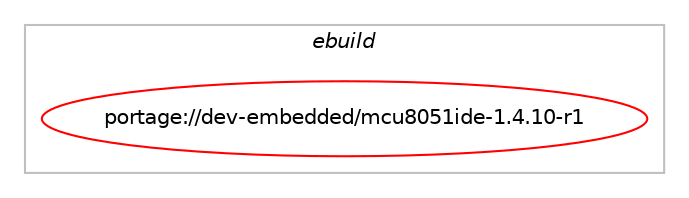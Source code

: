 digraph prolog {

# *************
# Graph options
# *************

newrank=true;
concentrate=true;
compound=true;
graph [rankdir=LR,fontname=Helvetica,fontsize=10,ranksep=1.5];#, ranksep=2.5, nodesep=0.2];
edge  [arrowhead=vee];
node  [fontname=Helvetica,fontsize=10];

# **********
# The ebuild
# **********

subgraph cluster_leftcol {
color=gray;
label=<<i>ebuild</i>>;
id [label="portage://dev-embedded/mcu8051ide-1.4.10-r1", color=red, width=4, href="../dev-embedded/mcu8051ide-1.4.10-r1.svg"];
}

# ****************
# The dependencies
# ****************

subgraph cluster_midcol {
color=gray;
label=<<i>dependencies</i>>;
subgraph cluster_compile {
fillcolor="#eeeeee";
style=filled;
label=<<i>compile</i>>;
# *** BEGIN UNKNOWN DEPENDENCY TYPE (TODO) ***
# id -> equal(package_dependency(portage://dev-embedded/mcu8051ide-1.4.10-r1,install,no,app-text,doxygen,greaterequal,[1.7,,,1.7],[],[]))
# *** END UNKNOWN DEPENDENCY TYPE (TODO) ***

# *** BEGIN UNKNOWN DEPENDENCY TYPE (TODO) ***
# id -> equal(package_dependency(portage://dev-embedded/mcu8051ide-1.4.10-r1,install,no,app-text,hunspell,greaterequal,[1.3,,,1.3],[],[]))
# *** END UNKNOWN DEPENDENCY TYPE (TODO) ***

# *** BEGIN UNKNOWN DEPENDENCY TYPE (TODO) ***
# id -> equal(package_dependency(portage://dev-embedded/mcu8051ide-1.4.10-r1,install,no,dev-embedded,sdcc,greaterequal,[2.5,,,2.5],[],[use(enable(mcs51),none)]))
# *** END UNKNOWN DEPENDENCY TYPE (TODO) ***

# *** BEGIN UNKNOWN DEPENDENCY TYPE (TODO) ***
# id -> equal(package_dependency(portage://dev-embedded/mcu8051ide-1.4.10-r1,install,no,dev-lang,tcl,greaterequal,[8.5.9,,,8.5.9],any_different_slot,[]))
# *** END UNKNOWN DEPENDENCY TYPE (TODO) ***

# *** BEGIN UNKNOWN DEPENDENCY TYPE (TODO) ***
# id -> equal(package_dependency(portage://dev-embedded/mcu8051ide-1.4.10-r1,install,no,dev-lang,tk,greaterequal,[8.5.9,,,8.5.9],any_different_slot,[]))
# *** END UNKNOWN DEPENDENCY TYPE (TODO) ***

# *** BEGIN UNKNOWN DEPENDENCY TYPE (TODO) ***
# id -> equal(package_dependency(portage://dev-embedded/mcu8051ide-1.4.10-r1,install,no,dev-tcltk,bwidget,greaterequal,[1.8,,,1.8],[],[]))
# *** END UNKNOWN DEPENDENCY TYPE (TODO) ***

# *** BEGIN UNKNOWN DEPENDENCY TYPE (TODO) ***
# id -> equal(package_dependency(portage://dev-embedded/mcu8051ide-1.4.10-r1,install,no,dev-tcltk,itcl,greater,[3.3,,,3.3],[],[]))
# *** END UNKNOWN DEPENDENCY TYPE (TODO) ***

# *** BEGIN UNKNOWN DEPENDENCY TYPE (TODO) ***
# id -> equal(package_dependency(portage://dev-embedded/mcu8051ide-1.4.10-r1,install,no,dev-tcltk,tcllib,greaterequal,[1.11,,,1.11],[],[]))
# *** END UNKNOWN DEPENDENCY TYPE (TODO) ***

# *** BEGIN UNKNOWN DEPENDENCY TYPE (TODO) ***
# id -> equal(package_dependency(portage://dev-embedded/mcu8051ide-1.4.10-r1,install,no,dev-tcltk,tclx,greaterequal,[8.4,,,8.4],[],[]))
# *** END UNKNOWN DEPENDENCY TYPE (TODO) ***

# *** BEGIN UNKNOWN DEPENDENCY TYPE (TODO) ***
# id -> equal(package_dependency(portage://dev-embedded/mcu8051ide-1.4.10-r1,install,no,dev-tcltk,tdom,greaterequal,[0.8,,,0.8],[],[]))
# *** END UNKNOWN DEPENDENCY TYPE (TODO) ***

# *** BEGIN UNKNOWN DEPENDENCY TYPE (TODO) ***
# id -> equal(package_dependency(portage://dev-embedded/mcu8051ide-1.4.10-r1,install,no,dev-tcltk,tkimg,greaterequal,[1.4,,,1.4],[],[]))
# *** END UNKNOWN DEPENDENCY TYPE (TODO) ***

# *** BEGIN UNKNOWN DEPENDENCY TYPE (TODO) ***
# id -> equal(package_dependency(portage://dev-embedded/mcu8051ide-1.4.10-r1,install,no,dev-util,indent,greaterequal,[2.2,,,2.2],[],[]))
# *** END UNKNOWN DEPENDENCY TYPE (TODO) ***

}
subgraph cluster_compileandrun {
fillcolor="#eeeeee";
style=filled;
label=<<i>compile and run</i>>;
}
subgraph cluster_run {
fillcolor="#eeeeee";
style=filled;
label=<<i>run</i>>;
# *** BEGIN UNKNOWN DEPENDENCY TYPE (TODO) ***
# id -> equal(package_dependency(portage://dev-embedded/mcu8051ide-1.4.10-r1,run,no,app-text,doxygen,greaterequal,[1.7,,,1.7],[],[]))
# *** END UNKNOWN DEPENDENCY TYPE (TODO) ***

# *** BEGIN UNKNOWN DEPENDENCY TYPE (TODO) ***
# id -> equal(package_dependency(portage://dev-embedded/mcu8051ide-1.4.10-r1,run,no,app-text,hunspell,greaterequal,[1.3,,,1.3],[],[]))
# *** END UNKNOWN DEPENDENCY TYPE (TODO) ***

# *** BEGIN UNKNOWN DEPENDENCY TYPE (TODO) ***
# id -> equal(package_dependency(portage://dev-embedded/mcu8051ide-1.4.10-r1,run,no,dev-embedded,sdcc,greaterequal,[2.5,,,2.5],[],[use(enable(mcs51),none)]))
# *** END UNKNOWN DEPENDENCY TYPE (TODO) ***

# *** BEGIN UNKNOWN DEPENDENCY TYPE (TODO) ***
# id -> equal(package_dependency(portage://dev-embedded/mcu8051ide-1.4.10-r1,run,no,dev-lang,tcl,greaterequal,[8.5.9,,,8.5.9],any_different_slot,[]))
# *** END UNKNOWN DEPENDENCY TYPE (TODO) ***

# *** BEGIN UNKNOWN DEPENDENCY TYPE (TODO) ***
# id -> equal(package_dependency(portage://dev-embedded/mcu8051ide-1.4.10-r1,run,no,dev-lang,tk,greaterequal,[8.5.9,,,8.5.9],any_different_slot,[]))
# *** END UNKNOWN DEPENDENCY TYPE (TODO) ***

# *** BEGIN UNKNOWN DEPENDENCY TYPE (TODO) ***
# id -> equal(package_dependency(portage://dev-embedded/mcu8051ide-1.4.10-r1,run,no,dev-tcltk,bwidget,greaterequal,[1.8,,,1.8],[],[]))
# *** END UNKNOWN DEPENDENCY TYPE (TODO) ***

# *** BEGIN UNKNOWN DEPENDENCY TYPE (TODO) ***
# id -> equal(package_dependency(portage://dev-embedded/mcu8051ide-1.4.10-r1,run,no,dev-tcltk,itcl,greater,[3.3,,,3.3],[],[]))
# *** END UNKNOWN DEPENDENCY TYPE (TODO) ***

# *** BEGIN UNKNOWN DEPENDENCY TYPE (TODO) ***
# id -> equal(package_dependency(portage://dev-embedded/mcu8051ide-1.4.10-r1,run,no,dev-tcltk,tcllib,greaterequal,[1.11,,,1.11],[],[]))
# *** END UNKNOWN DEPENDENCY TYPE (TODO) ***

# *** BEGIN UNKNOWN DEPENDENCY TYPE (TODO) ***
# id -> equal(package_dependency(portage://dev-embedded/mcu8051ide-1.4.10-r1,run,no,dev-tcltk,tclx,greaterequal,[8.4,,,8.4],[],[]))
# *** END UNKNOWN DEPENDENCY TYPE (TODO) ***

# *** BEGIN UNKNOWN DEPENDENCY TYPE (TODO) ***
# id -> equal(package_dependency(portage://dev-embedded/mcu8051ide-1.4.10-r1,run,no,dev-tcltk,tdom,greaterequal,[0.8,,,0.8],[],[]))
# *** END UNKNOWN DEPENDENCY TYPE (TODO) ***

# *** BEGIN UNKNOWN DEPENDENCY TYPE (TODO) ***
# id -> equal(package_dependency(portage://dev-embedded/mcu8051ide-1.4.10-r1,run,no,dev-tcltk,tkimg,greaterequal,[1.4,,,1.4],[],[]))
# *** END UNKNOWN DEPENDENCY TYPE (TODO) ***

# *** BEGIN UNKNOWN DEPENDENCY TYPE (TODO) ***
# id -> equal(package_dependency(portage://dev-embedded/mcu8051ide-1.4.10-r1,run,no,dev-util,indent,greaterequal,[2.2,,,2.2],[],[]))
# *** END UNKNOWN DEPENDENCY TYPE (TODO) ***

}
}

# **************
# The candidates
# **************

subgraph cluster_choices {
rank=same;
color=gray;
label=<<i>candidates</i>>;

}

}
